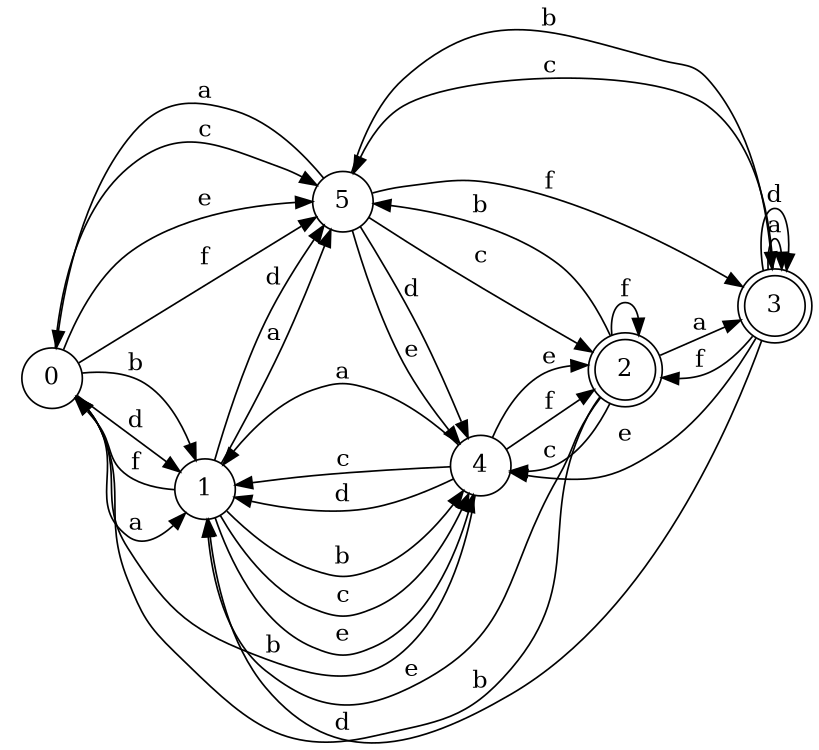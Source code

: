 digraph n5_8 {
__start0 [label="" shape="none"];

rankdir=LR;
size="8,5";

s0 [style="filled", color="black", fillcolor="white" shape="circle", label="0"];
s1 [style="filled", color="black", fillcolor="white" shape="circle", label="1"];
s2 [style="rounded,filled", color="black", fillcolor="white" shape="doublecircle", label="2"];
s3 [style="rounded,filled", color="black", fillcolor="white" shape="doublecircle", label="3"];
s4 [style="filled", color="black", fillcolor="white" shape="circle", label="4"];
s5 [style="filled", color="black", fillcolor="white" shape="circle", label="5"];
s0 -> s1 [label="a"];
s0 -> s1 [label="b"];
s0 -> s5 [label="c"];
s0 -> s1 [label="d"];
s0 -> s5 [label="e"];
s0 -> s5 [label="f"];
s1 -> s5 [label="a"];
s1 -> s4 [label="b"];
s1 -> s4 [label="c"];
s1 -> s5 [label="d"];
s1 -> s4 [label="e"];
s1 -> s0 [label="f"];
s2 -> s3 [label="a"];
s2 -> s5 [label="b"];
s2 -> s4 [label="c"];
s2 -> s0 [label="d"];
s2 -> s1 [label="e"];
s2 -> s2 [label="f"];
s3 -> s3 [label="a"];
s3 -> s1 [label="b"];
s3 -> s5 [label="c"];
s3 -> s3 [label="d"];
s3 -> s4 [label="e"];
s3 -> s2 [label="f"];
s4 -> s1 [label="a"];
s4 -> s0 [label="b"];
s4 -> s1 [label="c"];
s4 -> s1 [label="d"];
s4 -> s2 [label="e"];
s4 -> s2 [label="f"];
s5 -> s0 [label="a"];
s5 -> s3 [label="b"];
s5 -> s2 [label="c"];
s5 -> s4 [label="d"];
s5 -> s4 [label="e"];
s5 -> s3 [label="f"];

}